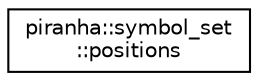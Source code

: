 digraph "Graphical Class Hierarchy"
{
  edge [fontname="Helvetica",fontsize="10",labelfontname="Helvetica",labelfontsize="10"];
  node [fontname="Helvetica",fontsize="10",shape=record];
  rankdir="LR";
  Node0 [label="piranha::symbol_set\l::positions",height=0.2,width=0.4,color="black", fillcolor="white", style="filled",URL="$classpiranha_1_1symbol__set_1_1positions.html",tooltip="Positions class. "];
}
